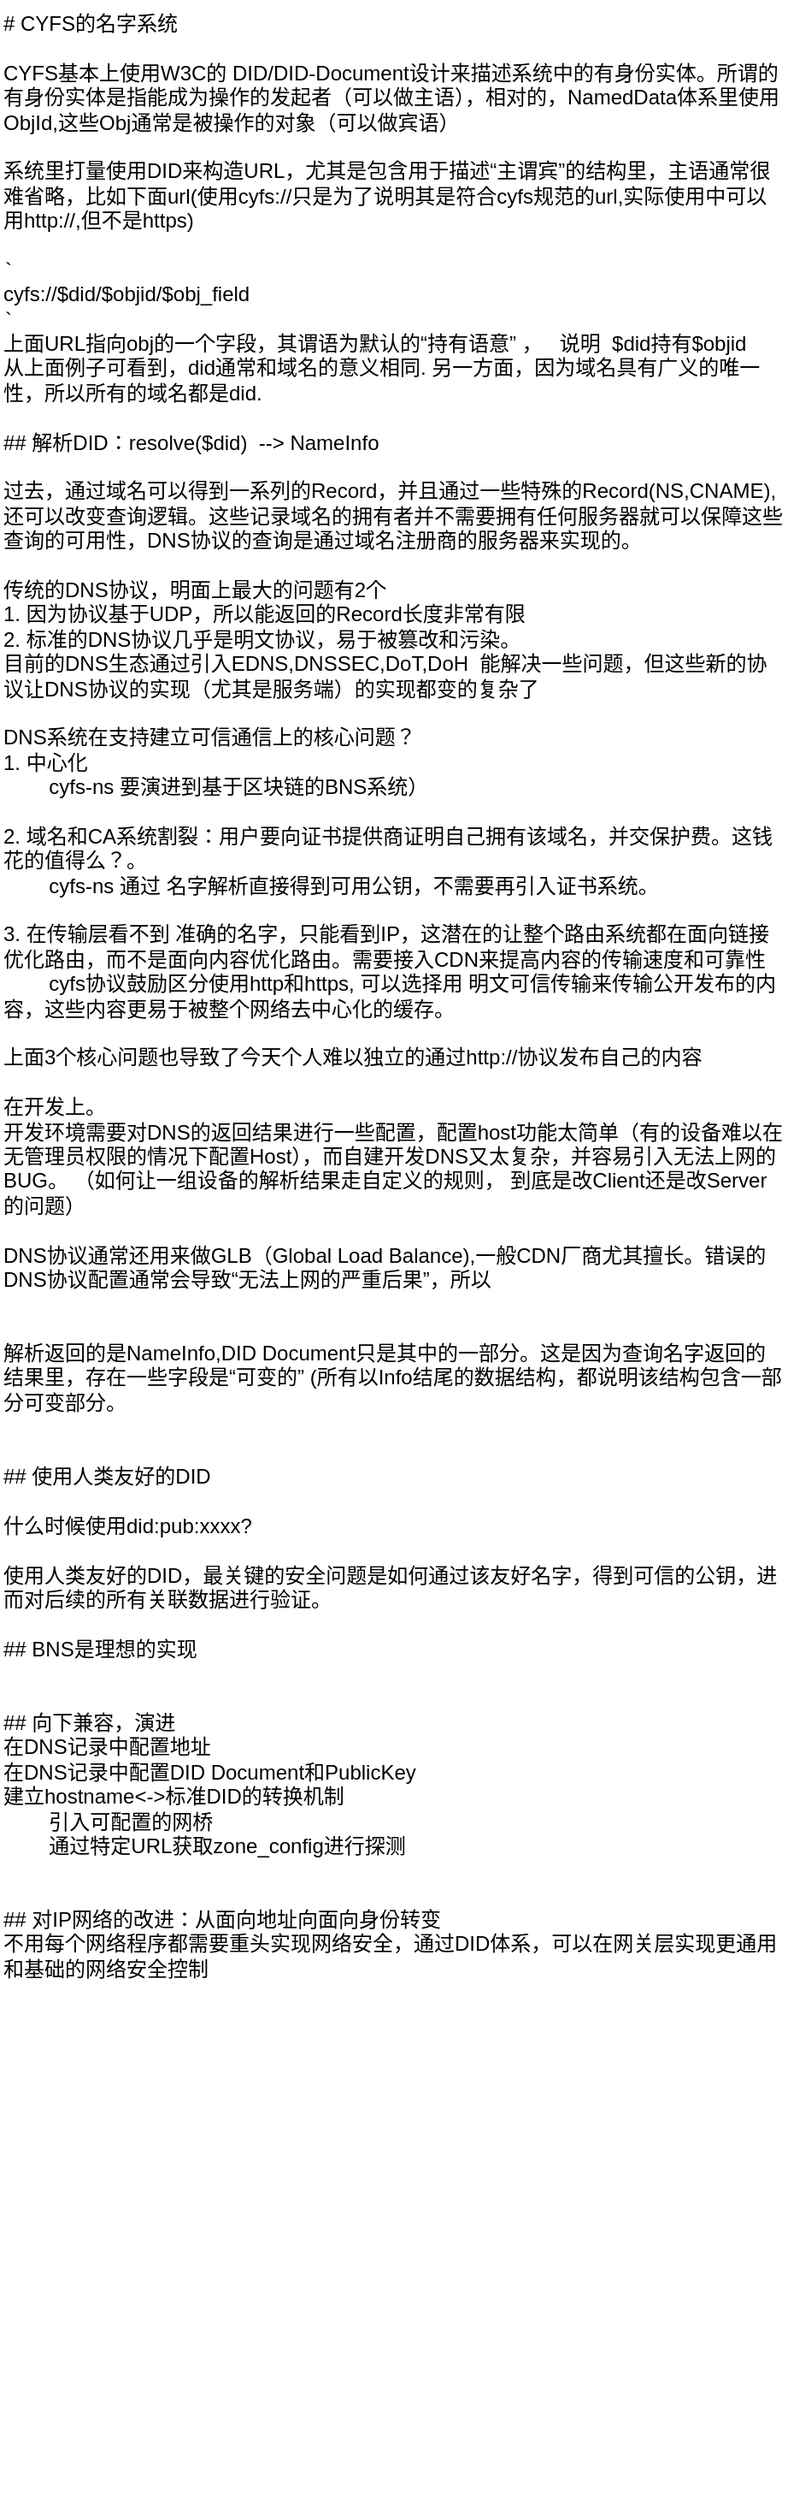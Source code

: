 <mxfile>
    <diagram name="简介" id="dgCNba_4N36sK-C0k3VW">
        <mxGraphModel dx="1194" dy="805" grid="1" gridSize="10" guides="1" tooltips="1" connect="1" arrows="1" fold="1" page="1" pageScale="1" pageWidth="850" pageHeight="1100" math="0" shadow="0">
            <root>
                <mxCell id="0"/>
                <mxCell id="1" parent="0"/>
                <mxCell id="gQ9-Sp076uqV0BIO-Fmd-1" value="# CYFS的名字系统&lt;div&gt;&lt;br&gt;&lt;/div&gt;&lt;div&gt;&lt;span style=&quot;background-color: transparent; color: light-dark(rgb(0, 0, 0), rgb(255, 255, 255));&quot;&gt;CYFS基本上使用W3C的 DID/DID-Document设计来描述系统中的有身份实体。所谓的有身份实体是指能成为操作的发起者（可以做主语），相对的，NamedData体系里使用ObjId,这些Obj通常是被操作的对象（可以做宾语）&lt;/span&gt;&lt;br&gt;&lt;/div&gt;&lt;div&gt;&lt;br&gt;&lt;/div&gt;&lt;div&gt;系统里打量使用DID来构造URL，尤其是包含用于描述“主谓宾”的结构里，主语通常很难省略，比如下面url(使用cyfs://只是为了说明其是符合cyfs规范的url,实际使用中可以用http://,但不是https)&lt;/div&gt;&lt;div&gt;&lt;br&gt;&lt;/div&gt;&lt;div&gt;```&lt;/div&gt;&lt;div&gt;cyfs://$did/$objid/$obj_field&amp;nbsp; &amp;nbsp;&lt;/div&gt;&lt;div&gt;```&lt;/div&gt;&lt;div&gt;上面URL指向obj的一个字段，其谓语为默认的“持有语意” ，&amp;nbsp; &amp;nbsp;说明&amp;nbsp; $did持有$objid&lt;/div&gt;&lt;div&gt;从上面例子可看到，did通常和域名的意义相同. 另一方面，因为域名具有广义的唯一性，所以所有的域名都是did.&lt;/div&gt;&lt;div&gt;&lt;br&gt;&lt;/div&gt;&lt;div&gt;## 解析DID：resolve($did)&amp;nbsp; --&amp;gt; NameInfo&lt;/div&gt;&lt;div&gt;&lt;br&gt;&lt;/div&gt;&lt;div&gt;过去，通过域名可以得到一系列的Record，并且通过一些特殊的Record(NS,CNAME),还可以改变查询逻辑。这些记录域名的拥有者并不需要拥有任何服务器就可以保障这些查询的可用性，DNS协议的查询是通过域名注册商的服务器来实现的。&lt;/div&gt;&lt;div&gt;&lt;br&gt;&lt;/div&gt;&lt;div&gt;传统的DNS协议，明面上最大的问题有2个&lt;/div&gt;&lt;div&gt;1. 因为协议基于UDP，所以能返回的Record长度非常有限&lt;/div&gt;&lt;div&gt;2. 标准的DNS协议几乎是明文协议，易于被篡改和污染。&amp;nbsp;&lt;/div&gt;&lt;div&gt;目前的DNS生态通过引入EDNS,DNSSEC,DoT,DoH&amp;nbsp; 能解决一些问题，但这些新的协议让DNS协议的实现（尤其是服务端）的实现都变的复杂了&lt;br&gt;&lt;/div&gt;&lt;div&gt;&lt;br&gt;&lt;/div&gt;&lt;div&gt;DNS系统在支持建立可信通信上的核心问题？&lt;/div&gt;&lt;div&gt;1. 中心化&lt;/div&gt;&lt;div&gt;&lt;span style=&quot;white-space: pre;&quot;&gt;&#x9;&lt;/span&gt;cyfs-ns 要演进到基于区块链的BNS系统）&lt;/div&gt;&lt;div&gt;&lt;br&gt;&lt;/div&gt;&lt;div&gt;2. 域名和CA系统割裂：用户要向证书提供商证明自己拥有该域名，并交保护费。&lt;span style=&quot;background-color: transparent; color: light-dark(rgb(0, 0, 0), rgb(255, 255, 255));&quot;&gt;这钱花的值得么？。&lt;/span&gt;&lt;/div&gt;&lt;div&gt;&amp;nbsp; &amp;nbsp; &lt;span style=&quot;white-space: pre;&quot;&gt;&#x9;&lt;/span&gt;cyfs-ns 通过 名字解析直接得到可用公钥，不需要再引入证书系统。&lt;/div&gt;&lt;div&gt;&lt;br&gt;&lt;/div&gt;&lt;div&gt;3. 在传输层看不到 准确的名字，只能看到IP，这潜在的让整个路由系统都在面向链接优化路由，而不是面向内容优化路由。需要接入CDN来提高内容的传输速度和可靠性&lt;/div&gt;&lt;div&gt;&lt;span style=&quot;white-space: pre;&quot;&gt;&#x9;&lt;/span&gt;cyfs协议鼓励区分使用http和https, 可以选择用 明文可信传输来传输公开发布的内容，这些内容更易于被整个网络去中心化的缓存。&amp;nbsp;&lt;br&gt;&lt;/div&gt;&lt;div&gt;&lt;br&gt;&lt;/div&gt;&lt;div&gt;上面3个核心问题也导致了今天个人难以独立的通过http://协议发布自己的内容&lt;/div&gt;&lt;div&gt;&lt;br&gt;&lt;/div&gt;&lt;div&gt;在开发上。&lt;/div&gt;&lt;div&gt;开发环境需要对DNS的返回结果进行一些配置，配置host功能太简单（有的设备难以在无管理员权限的情况下配置Host），而自建开发DNS又太复杂，并容易引入无法上网的BUG。 （如何让一组设备的解析结果走自定义的规则， 到底是改Client还是改Server的问题）&lt;/div&gt;&lt;div&gt;&lt;br&gt;&lt;/div&gt;&lt;div&gt;DNS协议通常还用来做GLB（Global Load Balance),一般CDN厂商尤其擅长。错误的DNS协议配置通常会导致“无法上网的严重后果”，所以&lt;/div&gt;&lt;div&gt;&lt;br&gt;&lt;/div&gt;&lt;div&gt;&lt;br&gt;&lt;/div&gt;&lt;div&gt;解析返回的是NameInfo,DID Document只是其中的一部分。这是因为查询名字返回的结果里，存在一些字段是“可变的” (所有以Info结尾的数据结构，都说明该结构包含一部分可变部分。&lt;/div&gt;&lt;div&gt;&lt;br&gt;&lt;/div&gt;&lt;div&gt;&lt;br&gt;&lt;/div&gt;&lt;div&gt;## 使用人类友好的DID&lt;/div&gt;&lt;div&gt;&lt;br&gt;&lt;/div&gt;&lt;div&gt;什么时候使用did:pub:xxxx?&amp;nbsp;&lt;/div&gt;&lt;div&gt;&lt;br&gt;&lt;/div&gt;&lt;div&gt;使用人类友好的DID，最关键的安全问题是如何通过该友好名字，得到可信的公钥，进而对后续的所有关联数据进行验证。&lt;/div&gt;&lt;div&gt;&lt;br&gt;&lt;/div&gt;&lt;div&gt;## BNS是理想的实现&lt;/div&gt;&lt;div&gt;&lt;br&gt;&lt;/div&gt;&lt;div&gt;&lt;br&gt;&lt;/div&gt;&lt;div&gt;## 向下兼容，演进&lt;/div&gt;&lt;div&gt;在DNS记录中配置地址&lt;/div&gt;&lt;div&gt;在DNS记录中配置DID Document和PublicKey&lt;/div&gt;&lt;div&gt;建立hostname&amp;lt;-&amp;gt;标准DID的转换机制&lt;/div&gt;&lt;div&gt;&lt;span style=&quot;white-space: pre;&quot;&gt;&#x9;&lt;/span&gt;引入可配置的网桥&lt;br&gt;&lt;/div&gt;&lt;div&gt;&lt;span style=&quot;white-space: pre;&quot;&gt;&#x9;&lt;/span&gt;通过特定URL获取zone_config进行探测&lt;br&gt;&lt;/div&gt;&lt;div&gt;&lt;br&gt;&lt;/div&gt;&lt;div&gt;&lt;br&gt;&lt;/div&gt;&lt;div&gt;## 对IP网络的改进：从面向地址向面向身份转变&lt;/div&gt;&lt;div&gt;不用每个网络程序都需要重头实现网络安全，通过DID体系，可以在网关层实现更通用和基础的网络安全控制&lt;/div&gt;&lt;div&gt;&lt;br&gt;&lt;/div&gt;" style="text;html=1;align=left;verticalAlign=top;whiteSpace=wrap;rounded=0;" parent="1" vertex="1">
                    <mxGeometry x="30" y="10" width="460" height="1460" as="geometry"/>
                </mxCell>
            </root>
        </mxGraphModel>
    </diagram>
    <diagram id="3DwUiGZNFsntd3UhKipu" name="核心的DID-Doc">
        <mxGraphModel dx="1194" dy="805" grid="1" gridSize="10" guides="1" tooltips="1" connect="1" arrows="1" fold="1" page="1" pageScale="1" pageWidth="850" pageHeight="1100" math="0" shadow="0">
            <root>
                <mxCell id="0"/>
                <mxCell id="1" parent="0"/>
                <mxCell id="ws1-4ca1cbL5pG8BIjbI-1" value="DID本身就包含了Public Key" style="edgeStyle=orthogonalEdgeStyle;rounded=0;orthogonalLoop=1;jettySize=auto;html=1;exitX=0;exitY=0.5;exitDx=0;exitDy=0;" parent="1" source="ws1-4ca1cbL5pG8BIjbI-3" target="ws1-4ca1cbL5pG8BIjbI-5" edge="1">
                    <mxGeometry relative="1" as="geometry"/>
                </mxCell>
                <mxCell id="ws1-4ca1cbL5pG8BIjbI-2" style="edgeStyle=orthogonalEdgeStyle;rounded=0;orthogonalLoop=1;jettySize=auto;html=1;exitX=0.5;exitY=1;exitDx=0;exitDy=0;" parent="1" source="ws1-4ca1cbL5pG8BIjbI-3" target="ws1-4ca1cbL5pG8BIjbI-9" edge="1">
                    <mxGeometry relative="1" as="geometry"/>
                </mxCell>
                <mxCell id="ws1-4ca1cbL5pG8BIjbI-3" value="DID" style="rounded=0;whiteSpace=wrap;html=1;" parent="1" vertex="1">
                    <mxGeometry x="320" y="30" width="120" height="60" as="geometry"/>
                </mxCell>
                <mxCell id="ws1-4ca1cbL5pG8BIjbI-4" value="验证必须依赖" style="edgeStyle=orthogonalEdgeStyle;rounded=0;orthogonalLoop=1;jettySize=auto;html=1;exitX=0.5;exitY=1;exitDx=0;exitDy=0;entryX=0;entryY=0.5;entryDx=0;entryDy=0;" parent="1" source="ws1-4ca1cbL5pG8BIjbI-5" target="ws1-4ca1cbL5pG8BIjbI-11" edge="1">
                    <mxGeometry relative="1" as="geometry"/>
                </mxCell>
                <mxCell id="ws1-4ca1cbL5pG8BIjbI-5" value="DID Public Key&lt;div&gt;(用于验证 DID的签名)&lt;/div&gt;" style="rounded=1;whiteSpace=wrap;html=1;" parent="1" vertex="1">
                    <mxGeometry x="110" y="150" width="120" height="60" as="geometry"/>
                </mxCell>
                <mxCell id="ws1-4ca1cbL5pG8BIjbI-6" style="edgeStyle=orthogonalEdgeStyle;rounded=0;orthogonalLoop=1;jettySize=auto;html=1;exitX=0;exitY=0.5;exitDx=0;exitDy=0;entryX=1;entryY=0.5;entryDx=0;entryDy=0;" parent="1" source="ws1-4ca1cbL5pG8BIjbI-9" target="ws1-4ca1cbL5pG8BIjbI-5" edge="1">
                    <mxGeometry relative="1" as="geometry"/>
                </mxCell>
                <mxCell id="ws1-4ca1cbL5pG8BIjbI-7" style="edgeStyle=orthogonalEdgeStyle;rounded=0;orthogonalLoop=1;jettySize=auto;html=1;exitX=0.5;exitY=1;exitDx=0;exitDy=0;entryX=0.5;entryY=0;entryDx=0;entryDy=0;" parent="1" source="ws1-4ca1cbL5pG8BIjbI-9" target="ws1-4ca1cbL5pG8BIjbI-11" edge="1">
                    <mxGeometry relative="1" as="geometry"/>
                </mxCell>
                <mxCell id="ws1-4ca1cbL5pG8BIjbI-8" style="edgeStyle=orthogonalEdgeStyle;rounded=0;orthogonalLoop=1;jettySize=auto;html=1;exitX=1;exitY=0.5;exitDx=0;exitDy=0;entryX=0;entryY=0.5;entryDx=0;entryDy=0;" parent="1" source="ws1-4ca1cbL5pG8BIjbI-9" target="ws1-4ca1cbL5pG8BIjbI-20" edge="1">
                    <mxGeometry relative="1" as="geometry"/>
                </mxCell>
                <mxCell id="ws1-4ca1cbL5pG8BIjbI-9" value="Global Resovle" style="rounded=0;whiteSpace=wrap;html=1;" parent="1" vertex="1">
                    <mxGeometry x="320" y="150" width="120" height="60" as="geometry"/>
                </mxCell>
                <mxCell id="ws1-4ca1cbL5pG8BIjbI-10" style="edgeStyle=orthogonalEdgeStyle;rounded=0;orthogonalLoop=1;jettySize=auto;html=1;exitX=0.5;exitY=1;exitDx=0;exitDy=0;entryX=0.5;entryY=0;entryDx=0;entryDy=0;" parent="1" source="ws1-4ca1cbL5pG8BIjbI-11" target="ws1-4ca1cbL5pG8BIjbI-13" edge="1">
                    <mxGeometry relative="1" as="geometry"/>
                </mxCell>
                <mxCell id="ws1-4ca1cbL5pG8BIjbI-11" value="DID Document&lt;div&gt;因为有签名，所以是不可变信息&lt;/div&gt;" style="rounded=1;whiteSpace=wrap;html=1;" parent="1" vertex="1">
                    <mxGeometry x="320" y="260" width="120" height="60" as="geometry"/>
                </mxCell>
                <mxCell id="ws1-4ca1cbL5pG8BIjbI-12" style="edgeStyle=orthogonalEdgeStyle;rounded=0;orthogonalLoop=1;jettySize=auto;html=1;exitX=0.5;exitY=1;exitDx=0;exitDy=0;" parent="1" source="ws1-4ca1cbL5pG8BIjbI-13" target="ws1-4ca1cbL5pG8BIjbI-16" edge="1">
                    <mxGeometry relative="1" as="geometry"/>
                </mxCell>
                <mxCell id="ws1-4ca1cbL5pG8BIjbI-13" value="Owner Zone&lt;div&gt;(Zone DID)&lt;/div&gt;" style="rounded=0;whiteSpace=wrap;html=1;" parent="1" vertex="1">
                    <mxGeometry x="320" y="350" width="120" height="60" as="geometry"/>
                </mxCell>
                <mxCell id="ws1-4ca1cbL5pG8BIjbI-14" style="edgeStyle=orthogonalEdgeStyle;rounded=0;orthogonalLoop=1;jettySize=auto;html=1;exitX=0.25;exitY=1;exitDx=0;exitDy=0;entryX=0.5;entryY=0;entryDx=0;entryDy=0;" parent="1" source="ws1-4ca1cbL5pG8BIjbI-16" target="ws1-4ca1cbL5pG8BIjbI-17" edge="1">
                    <mxGeometry relative="1" as="geometry"/>
                </mxCell>
                <mxCell id="ws1-4ca1cbL5pG8BIjbI-15" style="edgeStyle=orthogonalEdgeStyle;rounded=0;orthogonalLoop=1;jettySize=auto;html=1;exitX=0.75;exitY=1;exitDx=0;exitDy=0;" parent="1" source="ws1-4ca1cbL5pG8BIjbI-16" target="ws1-4ca1cbL5pG8BIjbI-18" edge="1">
                    <mxGeometry relative="1" as="geometry"/>
                </mxCell>
                <mxCell id="ws1-4ca1cbL5pG8BIjbI-16" value="&lt;p&gt;Zone Resovle&lt;/p&gt;&lt;p&gt;&lt;span style=&quot;background-color: transparent; color: light-dark(rgb(0, 0, 0), rgb(255, 255, 255));&quot;&gt;http://$zone_host/1.0/identifiers/$did&lt;br&gt;&lt;/span&gt;&lt;span style=&quot;background-color: transparent; color: light-dark(rgb(0, 0, 0), rgb(255, 255, 255));&quot;&gt;rtcp://$zone_gateway_did&lt;/span&gt;&lt;span style=&quot;background-color: transparent; color: light-dark(rgb(0, 0, 0), rgb(255, 255, 255));&quot;&gt;/:80/identifiers/$did&lt;/span&gt;&lt;/p&gt;" style="rounded=0;whiteSpace=wrap;html=1;" parent="1" vertex="1">
                    <mxGeometry x="257.5" y="455" width="245" height="65" as="geometry"/>
                </mxCell>
                <mxCell id="ws1-4ca1cbL5pG8BIjbI-17" value="DID Document&lt;div&gt;因为有签名，所以是不可变信息&lt;/div&gt;" style="rounded=1;whiteSpace=wrap;html=1;" parent="1" vertex="1">
                    <mxGeometry x="220" y="555" width="120" height="155" as="geometry"/>
                </mxCell>
                <mxCell id="ws1-4ca1cbL5pG8BIjbI-18" value="&lt;div&gt;DID Info&lt;/div&gt;&lt;div&gt;可变信息&lt;/div&gt;" style="rounded=1;whiteSpace=wrap;html=1;" parent="1" vertex="1">
                    <mxGeometry x="400" y="555" width="120" height="155" as="geometry"/>
                </mxCell>
                <mxCell id="ws1-4ca1cbL5pG8BIjbI-19" value="更新Global Resovle(DNS,BNS）中的信息，通常是缓慢且高成本的" style="text;html=1;align=center;verticalAlign=middle;whiteSpace=wrap;rounded=0;" parent="1" vertex="1">
                    <mxGeometry x="440" y="110" width="210" height="30" as="geometry"/>
                </mxCell>
                <mxCell id="ws1-4ca1cbL5pG8BIjbI-20" value="ZoneGateway&lt;div&gt;Device DID&lt;/div&gt;" style="rounded=1;whiteSpace=wrap;html=1;" parent="1" vertex="1">
                    <mxGeometry x="500" y="150" width="120" height="60" as="geometry"/>
                </mxCell>
                <mxCell id="ws1-4ca1cbL5pG8BIjbI-21" value="Build rtcp&lt;div&gt;使用rtcp通信可以让大量的应用不用处理身份验证&lt;/div&gt;" style="edgeStyle=orthogonalEdgeStyle;rounded=0;orthogonalLoop=1;jettySize=auto;html=1;exitX=0.5;exitY=1;exitDx=0;exitDy=0;dashed=1;" parent="1" source="ws1-4ca1cbL5pG8BIjbI-20" edge="1">
                    <mxGeometry x="-0.295" y="14" relative="1" as="geometry">
                        <mxPoint x="459" y="450" as="targetPoint"/>
                        <mxPoint x="10" y="-4" as="offset"/>
                    </mxGeometry>
                </mxCell>
                <mxCell id="ws1-4ca1cbL5pG8BIjbI-22" value="尽量用Zone Resolve,少用Global Resolve" style="text;html=1;align=center;verticalAlign=middle;whiteSpace=wrap;rounded=0;" parent="1" vertex="1">
                    <mxGeometry x="530" y="472.5" width="160" height="30" as="geometry"/>
                </mxCell>
                <mxCell id="ws1-4ca1cbL5pG8BIjbI-23" value="" style="endArrow=none;html=1;rounded=0;" parent="1" edge="1">
                    <mxGeometry width="50" height="50" relative="1" as="geometry">
                        <mxPoint x="65" y="740" as="sourcePoint"/>
                        <mxPoint x="695" y="740" as="targetPoint"/>
                    </mxGeometry>
                </mxCell>
                <mxCell id="ws1-4ca1cbL5pG8BIjbI-24" style="edgeStyle=orthogonalEdgeStyle;rounded=0;orthogonalLoop=1;jettySize=auto;html=1;exitX=0.5;exitY=1;exitDx=0;exitDy=0;entryX=0.5;entryY=0;entryDx=0;entryDy=0;" parent="1" source="ws1-4ca1cbL5pG8BIjbI-25" target="ws1-4ca1cbL5pG8BIjbI-27" edge="1">
                    <mxGeometry relative="1" as="geometry"/>
                </mxCell>
                <mxCell id="ws1-4ca1cbL5pG8BIjbI-25" value="&lt;b&gt;与一个agent通信&lt;/b&gt;&lt;br&gt;did:agent:$agent_name:$zone_did" style="rounded=0;whiteSpace=wrap;html=1;" parent="1" vertex="1">
                    <mxGeometry x="240" y="760" width="260" height="60" as="geometry"/>
                </mxCell>
                <mxCell id="ws1-4ca1cbL5pG8BIjbI-26" value="" style="edgeStyle=orthogonalEdgeStyle;rounded=0;orthogonalLoop=1;jettySize=auto;html=1;" parent="1" source="ws1-4ca1cbL5pG8BIjbI-27" target="ws1-4ca1cbL5pG8BIjbI-29" edge="1">
                    <mxGeometry relative="1" as="geometry"/>
                </mxCell>
                <mxCell id="ws1-4ca1cbL5pG8BIjbI-27" value="Global Resovle&lt;div&gt;$zone_did&lt;/div&gt;" style="rounded=0;whiteSpace=wrap;html=1;" parent="1" vertex="1">
                    <mxGeometry x="240" y="860" width="260" height="60" as="geometry"/>
                </mxCell>
                <mxCell id="ws1-4ca1cbL5pG8BIjbI-28" value="" style="edgeStyle=orthogonalEdgeStyle;rounded=0;orthogonalLoop=1;jettySize=auto;html=1;" parent="1" source="ws1-4ca1cbL5pG8BIjbI-29" target="ws1-4ca1cbL5pG8BIjbI-31" edge="1">
                    <mxGeometry relative="1" as="geometry"/>
                </mxCell>
                <mxCell id="ws1-4ca1cbL5pG8BIjbI-29" value="Zone Resovle&lt;div&gt;http://$zone_host/1.0/identifiers/did:agent:$agent_name&lt;/div&gt;" style="rounded=0;whiteSpace=wrap;html=1;" parent="1" vertex="1">
                    <mxGeometry x="205" y="960" width="330" height="60" as="geometry"/>
                </mxCell>
                <mxCell id="ws1-4ca1cbL5pG8BIjbI-30" style="edgeStyle=orthogonalEdgeStyle;rounded=0;orthogonalLoop=1;jettySize=auto;html=1;exitX=0.5;exitY=1;exitDx=0;exitDy=0;entryX=0.5;entryY=0;entryDx=0;entryDy=0;" parent="1" source="ws1-4ca1cbL5pG8BIjbI-31" target="ws1-4ca1cbL5pG8BIjbI-32" edge="1">
                    <mxGeometry relative="1" as="geometry"/>
                </mxCell>
                <mxCell id="ws1-4ca1cbL5pG8BIjbI-31" value="Agent Document" style="rounded=1;whiteSpace=wrap;html=1;" parent="1" vertex="1">
                    <mxGeometry x="310" y="1060" width="120" height="155" as="geometry"/>
                </mxCell>
                <mxCell id="ws1-4ca1cbL5pG8BIjbI-32" value="Post Agent Message to Agent Endpoint" style="rounded=0;whiteSpace=wrap;html=1;" parent="1" vertex="1">
                    <mxGeometry x="310" y="1250" width="120" height="60" as="geometry"/>
                </mxCell>
                <mxCell id="ws1-4ca1cbL5pG8BIjbI-33" value="" style="endArrow=none;html=1;rounded=0;" parent="1" edge="1">
                    <mxGeometry width="50" height="50" relative="1" as="geometry">
                        <mxPoint x="65" y="1350" as="sourcePoint"/>
                        <mxPoint x="695" y="1350" as="targetPoint"/>
                    </mxGeometry>
                </mxCell>
                <mxCell id="BqyJVnJ3Z_a8BjGaUYVz-1" value="DID-Doc的关键要素：&lt;div&gt;1. 授权方法，通过该方法验证可以认为得到了DID对象的授权&lt;/div&gt;&lt;div&gt;2.&amp;nbsp;&lt;/div&gt;" style="text;html=1;align=center;verticalAlign=middle;whiteSpace=wrap;rounded=0;" vertex="1" parent="1">
                    <mxGeometry x="690" y="30" width="190" height="30" as="geometry"/>
                </mxCell>
            </root>
        </mxGraphModel>
    </diagram>
    <diagram id="tbGa0DJDk_xj_UEVjeoF" name="标准DID-Doc的定义">
        <mxGraphModel dx="1194" dy="805" grid="1" gridSize="10" guides="1" tooltips="1" connect="1" arrows="1" fold="1" page="1" pageScale="1" pageWidth="850" pageHeight="1100" math="0" shadow="0">
            <root>
                <mxCell id="0"/>
                <mxCell id="1" parent="0"/>
            </root>
        </mxGraphModel>
    </diagram>
</mxfile>